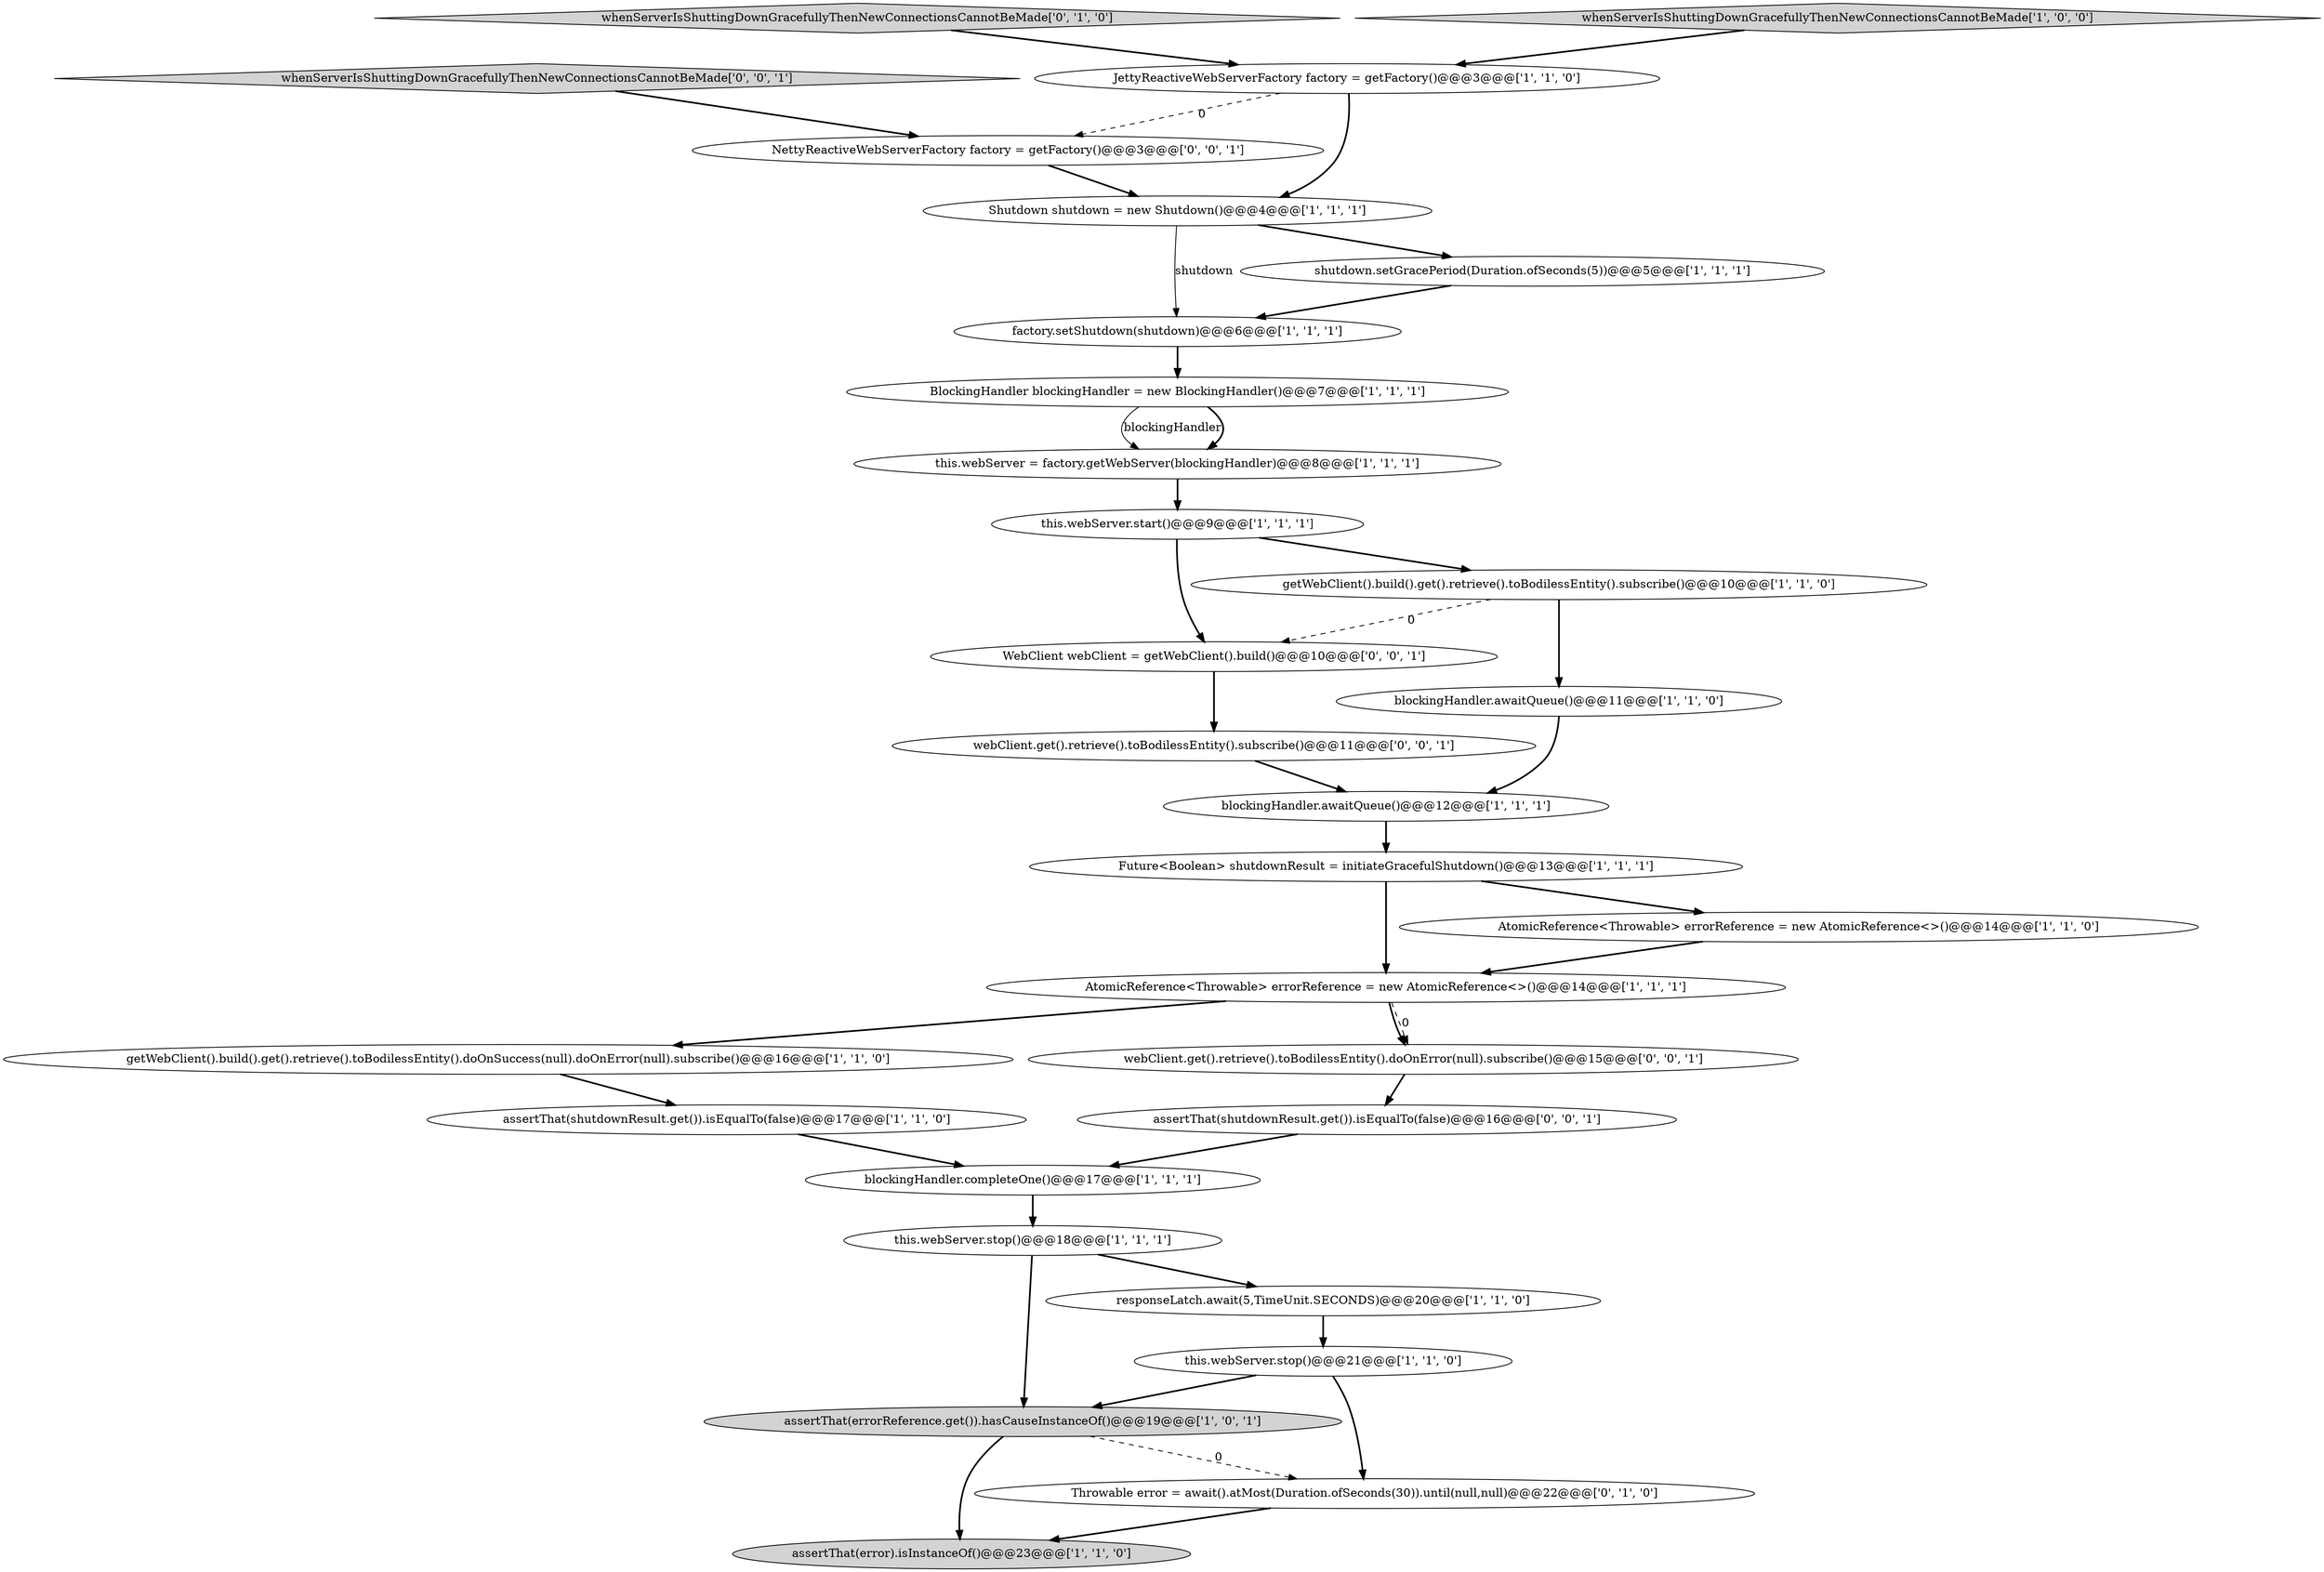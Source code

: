 digraph {
10 [style = filled, label = "assertThat(shutdownResult.get()).isEqualTo(false)@@@17@@@['1', '1', '0']", fillcolor = white, shape = ellipse image = "AAA0AAABBB1BBB"];
21 [style = filled, label = "AtomicReference<Throwable> errorReference = new AtomicReference<>()@@@14@@@['1', '1', '1']", fillcolor = white, shape = ellipse image = "AAA0AAABBB1BBB"];
12 [style = filled, label = "BlockingHandler blockingHandler = new BlockingHandler()@@@7@@@['1', '1', '1']", fillcolor = white, shape = ellipse image = "AAA0AAABBB1BBB"];
28 [style = filled, label = "WebClient webClient = getWebClient().build()@@@10@@@['0', '0', '1']", fillcolor = white, shape = ellipse image = "AAA0AAABBB3BBB"];
23 [style = filled, label = "whenServerIsShuttingDownGracefullyThenNewConnectionsCannotBeMade['0', '1', '0']", fillcolor = lightgray, shape = diamond image = "AAA0AAABBB2BBB"];
9 [style = filled, label = "Future<Boolean> shutdownResult = initiateGracefulShutdown()@@@13@@@['1', '1', '1']", fillcolor = white, shape = ellipse image = "AAA0AAABBB1BBB"];
2 [style = filled, label = "Shutdown shutdown = new Shutdown()@@@4@@@['1', '1', '1']", fillcolor = white, shape = ellipse image = "AAA0AAABBB1BBB"];
18 [style = filled, label = "JettyReactiveWebServerFactory factory = getFactory()@@@3@@@['1', '1', '0']", fillcolor = white, shape = ellipse image = "AAA0AAABBB1BBB"];
24 [style = filled, label = "webClient.get().retrieve().toBodilessEntity().subscribe()@@@11@@@['0', '0', '1']", fillcolor = white, shape = ellipse image = "AAA0AAABBB3BBB"];
29 [style = filled, label = "assertThat(shutdownResult.get()).isEqualTo(false)@@@16@@@['0', '0', '1']", fillcolor = white, shape = ellipse image = "AAA0AAABBB3BBB"];
27 [style = filled, label = "whenServerIsShuttingDownGracefullyThenNewConnectionsCannotBeMade['0', '0', '1']", fillcolor = lightgray, shape = diamond image = "AAA0AAABBB3BBB"];
4 [style = filled, label = "this.webServer.stop()@@@18@@@['1', '1', '1']", fillcolor = white, shape = ellipse image = "AAA0AAABBB1BBB"];
20 [style = filled, label = "getWebClient().build().get().retrieve().toBodilessEntity().doOnSuccess(null).doOnError(null).subscribe()@@@16@@@['1', '1', '0']", fillcolor = white, shape = ellipse image = "AAA0AAABBB1BBB"];
0 [style = filled, label = "assertThat(errorReference.get()).hasCauseInstanceOf()@@@19@@@['1', '0', '1']", fillcolor = lightgray, shape = ellipse image = "AAA0AAABBB1BBB"];
19 [style = filled, label = "AtomicReference<Throwable> errorReference = new AtomicReference<>()@@@14@@@['1', '1', '0']", fillcolor = white, shape = ellipse image = "AAA0AAABBB1BBB"];
5 [style = filled, label = "assertThat(error).isInstanceOf()@@@23@@@['1', '1', '0']", fillcolor = lightgray, shape = ellipse image = "AAA0AAABBB1BBB"];
8 [style = filled, label = "blockingHandler.awaitQueue()@@@11@@@['1', '1', '0']", fillcolor = white, shape = ellipse image = "AAA0AAABBB1BBB"];
3 [style = filled, label = "blockingHandler.completeOne()@@@17@@@['1', '1', '1']", fillcolor = white, shape = ellipse image = "AAA0AAABBB1BBB"];
14 [style = filled, label = "whenServerIsShuttingDownGracefullyThenNewConnectionsCannotBeMade['1', '0', '0']", fillcolor = lightgray, shape = diamond image = "AAA0AAABBB1BBB"];
22 [style = filled, label = "Throwable error = await().atMost(Duration.ofSeconds(30)).until(null,null)@@@22@@@['0', '1', '0']", fillcolor = white, shape = ellipse image = "AAA1AAABBB2BBB"];
17 [style = filled, label = "this.webServer.stop()@@@21@@@['1', '1', '0']", fillcolor = white, shape = ellipse image = "AAA0AAABBB1BBB"];
25 [style = filled, label = "NettyReactiveWebServerFactory factory = getFactory()@@@3@@@['0', '0', '1']", fillcolor = white, shape = ellipse image = "AAA0AAABBB3BBB"];
26 [style = filled, label = "webClient.get().retrieve().toBodilessEntity().doOnError(null).subscribe()@@@15@@@['0', '0', '1']", fillcolor = white, shape = ellipse image = "AAA0AAABBB3BBB"];
13 [style = filled, label = "factory.setShutdown(shutdown)@@@6@@@['1', '1', '1']", fillcolor = white, shape = ellipse image = "AAA0AAABBB1BBB"];
15 [style = filled, label = "shutdown.setGracePeriod(Duration.ofSeconds(5))@@@5@@@['1', '1', '1']", fillcolor = white, shape = ellipse image = "AAA0AAABBB1BBB"];
1 [style = filled, label = "blockingHandler.awaitQueue()@@@12@@@['1', '1', '1']", fillcolor = white, shape = ellipse image = "AAA0AAABBB1BBB"];
7 [style = filled, label = "getWebClient().build().get().retrieve().toBodilessEntity().subscribe()@@@10@@@['1', '1', '0']", fillcolor = white, shape = ellipse image = "AAA0AAABBB1BBB"];
6 [style = filled, label = "this.webServer = factory.getWebServer(blockingHandler)@@@8@@@['1', '1', '1']", fillcolor = white, shape = ellipse image = "AAA0AAABBB1BBB"];
11 [style = filled, label = "responseLatch.await(5,TimeUnit.SECONDS)@@@20@@@['1', '1', '0']", fillcolor = white, shape = ellipse image = "AAA0AAABBB1BBB"];
16 [style = filled, label = "this.webServer.start()@@@9@@@['1', '1', '1']", fillcolor = white, shape = ellipse image = "AAA0AAABBB1BBB"];
9->19 [style = bold, label=""];
22->5 [style = bold, label=""];
29->3 [style = bold, label=""];
7->8 [style = bold, label=""];
1->9 [style = bold, label=""];
27->25 [style = bold, label=""];
18->2 [style = bold, label=""];
20->10 [style = bold, label=""];
14->18 [style = bold, label=""];
7->28 [style = dashed, label="0"];
25->2 [style = bold, label=""];
4->11 [style = bold, label=""];
12->6 [style = solid, label="blockingHandler"];
9->21 [style = bold, label=""];
11->17 [style = bold, label=""];
10->3 [style = bold, label=""];
24->1 [style = bold, label=""];
8->1 [style = bold, label=""];
6->16 [style = bold, label=""];
18->25 [style = dashed, label="0"];
19->21 [style = bold, label=""];
13->12 [style = bold, label=""];
28->24 [style = bold, label=""];
21->20 [style = bold, label=""];
21->26 [style = bold, label=""];
21->26 [style = dashed, label="0"];
15->13 [style = bold, label=""];
23->18 [style = bold, label=""];
16->28 [style = bold, label=""];
16->7 [style = bold, label=""];
2->13 [style = solid, label="shutdown"];
17->22 [style = bold, label=""];
0->5 [style = bold, label=""];
0->22 [style = dashed, label="0"];
2->15 [style = bold, label=""];
3->4 [style = bold, label=""];
17->0 [style = bold, label=""];
26->29 [style = bold, label=""];
4->0 [style = bold, label=""];
12->6 [style = bold, label=""];
}
